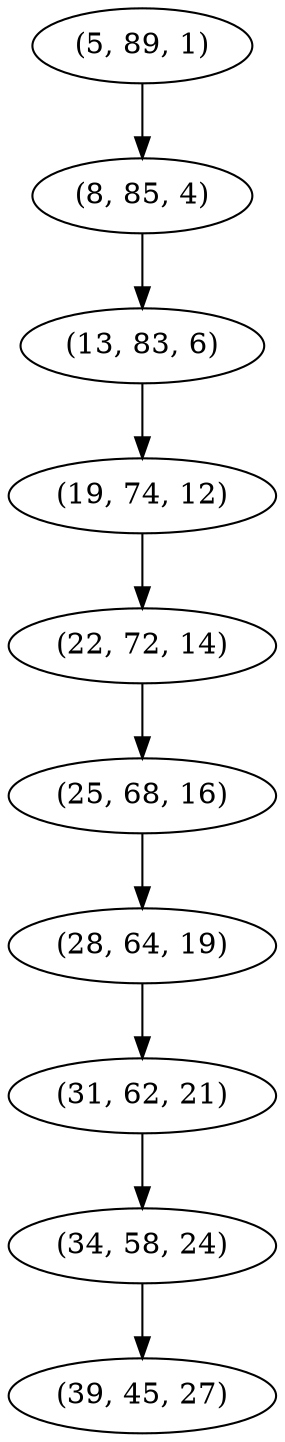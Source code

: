 digraph tree {
    "(5, 89, 1)";
    "(8, 85, 4)";
    "(13, 83, 6)";
    "(19, 74, 12)";
    "(22, 72, 14)";
    "(25, 68, 16)";
    "(28, 64, 19)";
    "(31, 62, 21)";
    "(34, 58, 24)";
    "(39, 45, 27)";
    "(5, 89, 1)" -> "(8, 85, 4)";
    "(8, 85, 4)" -> "(13, 83, 6)";
    "(13, 83, 6)" -> "(19, 74, 12)";
    "(19, 74, 12)" -> "(22, 72, 14)";
    "(22, 72, 14)" -> "(25, 68, 16)";
    "(25, 68, 16)" -> "(28, 64, 19)";
    "(28, 64, 19)" -> "(31, 62, 21)";
    "(31, 62, 21)" -> "(34, 58, 24)";
    "(34, 58, 24)" -> "(39, 45, 27)";
}
